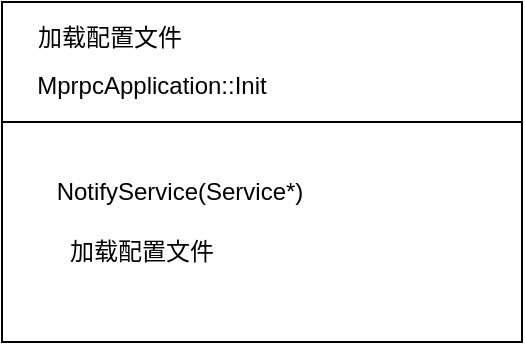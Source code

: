 <mxfile>
    <diagram id="7jTHIjX82u3BAVChfti1" name="第 1 页">
        <mxGraphModel dx="1731" dy="312" grid="1" gridSize="10" guides="1" tooltips="1" connect="1" arrows="1" fold="1" page="1" pageScale="1" pageWidth="827" pageHeight="1169" math="0" shadow="0">
            <root>
                <mxCell id="0"/>
                <mxCell id="1" parent="0"/>
                <mxCell id="7" value="" style="group" vertex="1" connectable="0" parent="1">
                    <mxGeometry x="-760" y="100" width="260" height="170" as="geometry"/>
                </mxCell>
                <mxCell id="5" value="" style="rounded=0;whiteSpace=wrap;html=1;" vertex="1" parent="7">
                    <mxGeometry width="260" height="60" as="geometry"/>
                </mxCell>
                <mxCell id="6" value="" style="rounded=0;whiteSpace=wrap;html=1;" vertex="1" parent="7">
                    <mxGeometry y="60" width="260" height="110" as="geometry"/>
                </mxCell>
                <mxCell id="8" value="MprpcApplication::Init" style="text;html=1;strokeColor=none;fillColor=none;align=center;verticalAlign=middle;whiteSpace=wrap;rounded=0;" vertex="1" parent="7">
                    <mxGeometry y="27" width="150" height="30" as="geometry"/>
                </mxCell>
                <mxCell id="NbX5GDaHZ68JRUSEGmEj-8" value="加载配置文件" style="text;html=1;strokeColor=none;fillColor=none;align=center;verticalAlign=middle;whiteSpace=wrap;rounded=0;" vertex="1" parent="7">
                    <mxGeometry x="14" y="3" width="80" height="30" as="geometry"/>
                </mxCell>
                <mxCell id="NbX5GDaHZ68JRUSEGmEj-9" value="NotifyService(Service*)" style="text;html=1;strokeColor=none;fillColor=none;align=center;verticalAlign=middle;whiteSpace=wrap;rounded=0;" vertex="1" parent="7">
                    <mxGeometry x="14" y="80" width="150" height="30" as="geometry"/>
                </mxCell>
                <mxCell id="NbX5GDaHZ68JRUSEGmEj-10" value="加载配置文件" style="text;html=1;strokeColor=none;fillColor=none;align=center;verticalAlign=middle;whiteSpace=wrap;rounded=0;" vertex="1" parent="7">
                    <mxGeometry x="30" y="110" width="80" height="30" as="geometry"/>
                </mxCell>
            </root>
        </mxGraphModel>
    </diagram>
    <diagram id="b5B-SxRUhjf5XCYx5qah" name="第 2 页">
        <mxGraphModel dx="316" dy="265" grid="1" gridSize="10" guides="1" tooltips="1" connect="1" arrows="1" fold="1" page="1" pageScale="1" pageWidth="827" pageHeight="1169" math="0" shadow="0">
            <root>
                <mxCell id="hbeVZSDqu3zfkARuzk0b-0"/>
                <mxCell id="hbeVZSDqu3zfkARuzk0b-1" parent="hbeVZSDqu3zfkARuzk0b-0"/>
            </root>
        </mxGraphModel>
    </diagram>
</mxfile>